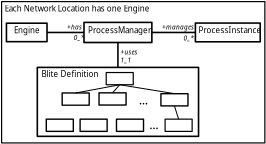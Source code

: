 <?xml version="1.0" encoding="UTF-8"?>
<dia:diagram xmlns:dia="http://www.lysator.liu.se/~alla/dia/">
  <dia:layer name="Background" visible="true">
    <dia:object type="Standard - Box" version="0" id="O0">
      <dia:attribute name="obj_pos">
        <dia:point val="0.408,4.096"/>
      </dia:attribute>
      <dia:attribute name="obj_bb">
        <dia:rectangle val="0.378,4.066;13.601,11.192"/>
      </dia:attribute>
      <dia:attribute name="elem_corner">
        <dia:point val="0.408,4.096"/>
      </dia:attribute>
      <dia:attribute name="elem_width">
        <dia:real val="13.163"/>
      </dia:attribute>
      <dia:attribute name="elem_height">
        <dia:real val="7.066"/>
      </dia:attribute>
      <dia:attribute name="border_width">
        <dia:real val="0.06"/>
      </dia:attribute>
      <dia:attribute name="show_background">
        <dia:boolean val="false"/>
      </dia:attribute>
      <dia:attribute name="corner_radius">
        <dia:real val="1.175e-38"/>
      </dia:attribute>
    </dia:object>
    <dia:object type="Standard - Text" version="1" id="O1">
      <dia:attribute name="obj_pos">
        <dia:point val="0.561,4.593"/>
      </dia:attribute>
      <dia:attribute name="obj_bb">
        <dia:rectangle val="0.561,4.253;7.646,4.841"/>
      </dia:attribute>
      <dia:attribute name="text">
        <dia:composite type="text">
          <dia:attribute name="string">
            <dia:string>#Each Network Location has one Engine#</dia:string>
          </dia:attribute>
          <dia:attribute name="font">
            <dia:font family="sans" style="0" name="Helvetica"/>
          </dia:attribute>
          <dia:attribute name="height">
            <dia:real val="0.5"/>
          </dia:attribute>
          <dia:attribute name="pos">
            <dia:point val="0.561,4.593"/>
          </dia:attribute>
          <dia:attribute name="color">
            <dia:color val="#000000"/>
          </dia:attribute>
          <dia:attribute name="alignment">
            <dia:enum val="0"/>
          </dia:attribute>
        </dia:composite>
      </dia:attribute>
      <dia:attribute name="valign">
        <dia:enum val="3"/>
      </dia:attribute>
    </dia:object>
    <dia:object type="Standard - Text" version="1" id="O2">
      <dia:attribute name="obj_pos">
        <dia:point val="3.673,5.489"/>
      </dia:attribute>
      <dia:attribute name="obj_bb">
        <dia:rectangle val="3.673,5.216;4.436,5.686"/>
      </dia:attribute>
      <dia:attribute name="text">
        <dia:composite type="text">
          <dia:attribute name="string">
            <dia:string>#+has#</dia:string>
          </dia:attribute>
          <dia:attribute name="font">
            <dia:font family="sans" style="8" name="Helvetica-Oblique"/>
          </dia:attribute>
          <dia:attribute name="height">
            <dia:real val="0.4"/>
          </dia:attribute>
          <dia:attribute name="pos">
            <dia:point val="3.673,5.489"/>
          </dia:attribute>
          <dia:attribute name="color">
            <dia:color val="#000000"/>
          </dia:attribute>
          <dia:attribute name="alignment">
            <dia:enum val="0"/>
          </dia:attribute>
        </dia:composite>
      </dia:attribute>
      <dia:attribute name="valign">
        <dia:enum val="3"/>
      </dia:attribute>
    </dia:object>
    <dia:object type="Standard - Text" version="1" id="O3">
      <dia:attribute name="obj_pos">
        <dia:point val="8.426,5.493"/>
      </dia:attribute>
      <dia:attribute name="obj_bb">
        <dia:rectangle val="8.426,5.221;10.018,5.691"/>
      </dia:attribute>
      <dia:attribute name="text">
        <dia:composite type="text">
          <dia:attribute name="string">
            <dia:string>#+manages#</dia:string>
          </dia:attribute>
          <dia:attribute name="font">
            <dia:font family="sans" style="8" name="Helvetica-Oblique"/>
          </dia:attribute>
          <dia:attribute name="height">
            <dia:real val="0.4"/>
          </dia:attribute>
          <dia:attribute name="pos">
            <dia:point val="8.426,5.493"/>
          </dia:attribute>
          <dia:attribute name="color">
            <dia:color val="#000000"/>
          </dia:attribute>
          <dia:attribute name="alignment">
            <dia:enum val="0"/>
          </dia:attribute>
        </dia:composite>
      </dia:attribute>
      <dia:attribute name="valign">
        <dia:enum val="3"/>
      </dia:attribute>
    </dia:object>
    <dia:object type="Standard - Text" version="1" id="O4">
      <dia:attribute name="obj_pos">
        <dia:point val="4.013,6.019"/>
      </dia:attribute>
      <dia:attribute name="obj_bb">
        <dia:rectangle val="4.013,5.746;4.488,6.216"/>
      </dia:attribute>
      <dia:attribute name="text">
        <dia:composite type="text">
          <dia:attribute name="string">
            <dia:string>#0_*#</dia:string>
          </dia:attribute>
          <dia:attribute name="font">
            <dia:font family="sans" style="8" name="Helvetica-Oblique"/>
          </dia:attribute>
          <dia:attribute name="height">
            <dia:real val="0.4"/>
          </dia:attribute>
          <dia:attribute name="pos">
            <dia:point val="4.013,6.019"/>
          </dia:attribute>
          <dia:attribute name="color">
            <dia:color val="#000000"/>
          </dia:attribute>
          <dia:attribute name="alignment">
            <dia:enum val="0"/>
          </dia:attribute>
        </dia:composite>
      </dia:attribute>
      <dia:attribute name="valign">
        <dia:enum val="3"/>
      </dia:attribute>
    </dia:object>
    <dia:object type="Standard - Text" version="1" id="O5">
      <dia:attribute name="obj_pos">
        <dia:point val="9.505,6.037"/>
      </dia:attribute>
      <dia:attribute name="obj_bb">
        <dia:rectangle val="9.505,5.764;9.98,6.234"/>
      </dia:attribute>
      <dia:attribute name="text">
        <dia:composite type="text">
          <dia:attribute name="string">
            <dia:string>#0_*#</dia:string>
          </dia:attribute>
          <dia:attribute name="font">
            <dia:font family="sans" style="8" name="Helvetica-Oblique"/>
          </dia:attribute>
          <dia:attribute name="height">
            <dia:real val="0.4"/>
          </dia:attribute>
          <dia:attribute name="pos">
            <dia:point val="9.505,6.037"/>
          </dia:attribute>
          <dia:attribute name="color">
            <dia:color val="#000000"/>
          </dia:attribute>
          <dia:attribute name="alignment">
            <dia:enum val="0"/>
          </dia:attribute>
        </dia:composite>
      </dia:attribute>
      <dia:attribute name="valign">
        <dia:enum val="3"/>
      </dia:attribute>
    </dia:object>
    <dia:object type="Standard - Text" version="1" id="O6">
      <dia:attribute name="obj_pos">
        <dia:point val="6.349,6.743"/>
      </dia:attribute>
      <dia:attribute name="obj_bb">
        <dia:rectangle val="6.349,6.471;7.264,7.341"/>
      </dia:attribute>
      <dia:attribute name="text">
        <dia:composite type="text">
          <dia:attribute name="string">
            <dia:string>#+uses
1_1#</dia:string>
          </dia:attribute>
          <dia:attribute name="font">
            <dia:font family="sans" style="8" name="Helvetica-Oblique"/>
          </dia:attribute>
          <dia:attribute name="height">
            <dia:real val="0.4"/>
          </dia:attribute>
          <dia:attribute name="pos">
            <dia:point val="6.349,6.743"/>
          </dia:attribute>
          <dia:attribute name="color">
            <dia:color val="#000000"/>
          </dia:attribute>
          <dia:attribute name="alignment">
            <dia:enum val="0"/>
          </dia:attribute>
        </dia:composite>
      </dia:attribute>
      <dia:attribute name="valign">
        <dia:enum val="3"/>
      </dia:attribute>
    </dia:object>
    <dia:object type="Standard - Line" version="0" id="O7">
      <dia:attribute name="obj_pos">
        <dia:point val="3.318,9.974"/>
      </dia:attribute>
      <dia:attribute name="obj_bb">
        <dia:rectangle val="3.283,9.241;4.147,10.009"/>
      </dia:attribute>
      <dia:attribute name="conn_endpoints">
        <dia:point val="3.318,9.974"/>
        <dia:point val="4.112,9.276"/>
      </dia:attribute>
      <dia:attribute name="numcp">
        <dia:int val="1"/>
      </dia:attribute>
      <dia:attribute name="line_width">
        <dia:real val="0.05"/>
      </dia:attribute>
      <dia:connections>
        <dia:connection handle="0" to="O27" connection="1"/>
        <dia:connection handle="1" to="O24" connection="6"/>
      </dia:connections>
    </dia:object>
    <dia:object type="Standard - Line" version="0" id="O8">
      <dia:attribute name="obj_pos">
        <dia:point val="5.956,9.269"/>
      </dia:attribute>
      <dia:attribute name="obj_bb">
        <dia:rectangle val="4.975,9.234;5.991,10.009"/>
      </dia:attribute>
      <dia:attribute name="conn_endpoints">
        <dia:point val="5.956,9.269"/>
        <dia:point val="5.009,9.974"/>
      </dia:attribute>
      <dia:attribute name="numcp">
        <dia:int val="1"/>
      </dia:attribute>
      <dia:attribute name="line_width">
        <dia:real val="0.05"/>
      </dia:attribute>
      <dia:connections>
        <dia:connection handle="0" to="O25" connection="6"/>
        <dia:connection handle="1" to="O28" connection="1"/>
      </dia:connections>
    </dia:object>
    <dia:object type="Standard - Line" version="0" id="O9">
      <dia:attribute name="obj_pos">
        <dia:point val="5.956,9.269"/>
      </dia:attribute>
      <dia:attribute name="obj_bb">
        <dia:rectangle val="5.921,9.234;6.864,10.009"/>
      </dia:attribute>
      <dia:attribute name="conn_endpoints">
        <dia:point val="5.956,9.269"/>
        <dia:point val="6.828,9.974"/>
      </dia:attribute>
      <dia:attribute name="numcp">
        <dia:int val="1"/>
      </dia:attribute>
      <dia:attribute name="line_width">
        <dia:real val="0.05"/>
      </dia:attribute>
      <dia:connections>
        <dia:connection handle="0" to="O25" connection="6"/>
        <dia:connection handle="1" to="O29" connection="1"/>
      </dia:connections>
    </dia:object>
    <dia:object type="Standard - Text" version="1" id="O10">
      <dia:attribute name="obj_pos">
        <dia:point val="6.819,8.076"/>
      </dia:attribute>
      <dia:attribute name="obj_bb">
        <dia:rectangle val="6.819,7.804;7.654,8.274"/>
      </dia:attribute>
      <dia:attribute name="text">
        <dia:composite type="text">
          <dia:attribute name="string">
            <dia:string>#(AST)#</dia:string>
          </dia:attribute>
          <dia:attribute name="font">
            <dia:font family="serif" style="0" name="Times-Roman"/>
          </dia:attribute>
          <dia:attribute name="height">
            <dia:real val="0.4"/>
          </dia:attribute>
          <dia:attribute name="pos">
            <dia:point val="6.819,8.076"/>
          </dia:attribute>
          <dia:attribute name="color">
            <dia:color val="#000000"/>
          </dia:attribute>
          <dia:attribute name="alignment">
            <dia:enum val="0"/>
          </dia:attribute>
        </dia:composite>
      </dia:attribute>
      <dia:attribute name="valign">
        <dia:enum val="3"/>
      </dia:attribute>
    </dia:object>
    <dia:object type="Standard - Text" version="1" id="O11">
      <dia:attribute name="obj_pos">
        <dia:point val="2.372,7.667"/>
      </dia:attribute>
      <dia:attribute name="obj_bb">
        <dia:rectangle val="2.372,7.267;2.372,8.467"/>
      </dia:attribute>
      <dia:attribute name="text">
        <dia:composite type="text">
          <dia:attribute name="string">
            <dia:string>##</dia:string>
          </dia:attribute>
          <dia:attribute name="font">
            <dia:font family="sans" style="0" name="Helvetica"/>
          </dia:attribute>
          <dia:attribute name="height">
            <dia:real val="0.8"/>
          </dia:attribute>
          <dia:attribute name="pos">
            <dia:point val="2.372,7.667"/>
          </dia:attribute>
          <dia:attribute name="color">
            <dia:color val="#000000"/>
          </dia:attribute>
          <dia:attribute name="alignment">
            <dia:enum val="0"/>
          </dia:attribute>
        </dia:composite>
      </dia:attribute>
      <dia:attribute name="valign">
        <dia:enum val="3"/>
      </dia:attribute>
    </dia:object>
    <dia:group>
      <dia:object type="Standard - Box" version="0" id="O12">
        <dia:attribute name="obj_pos">
          <dia:point val="0.65,5.177"/>
        </dia:attribute>
        <dia:attribute name="obj_bb">
          <dia:rectangle val="0.61,5.137;2.719,6.138"/>
        </dia:attribute>
        <dia:attribute name="elem_corner">
          <dia:point val="0.65,5.177"/>
        </dia:attribute>
        <dia:attribute name="elem_width">
          <dia:real val="2.029"/>
        </dia:attribute>
        <dia:attribute name="elem_height">
          <dia:real val="0.922"/>
        </dia:attribute>
        <dia:attribute name="border_width">
          <dia:real val="0.08"/>
        </dia:attribute>
        <dia:attribute name="show_background">
          <dia:boolean val="true"/>
        </dia:attribute>
        <dia:attribute name="corner_radius">
          <dia:real val="1.175e-38"/>
        </dia:attribute>
      </dia:object>
      <dia:object type="Standard - Text" version="1" id="O13">
        <dia:attribute name="obj_pos">
          <dia:point val="1.034,5.679"/>
        </dia:attribute>
        <dia:attribute name="obj_bb">
          <dia:rectangle val="1.034,5.339;2.284,5.926"/>
        </dia:attribute>
        <dia:attribute name="text">
          <dia:composite type="text">
            <dia:attribute name="string">
              <dia:string>#Engine#</dia:string>
            </dia:attribute>
            <dia:attribute name="font">
              <dia:font family="sans" style="0" name="Helvetica"/>
            </dia:attribute>
            <dia:attribute name="height">
              <dia:real val="0.5"/>
            </dia:attribute>
            <dia:attribute name="pos">
              <dia:point val="1.034,5.679"/>
            </dia:attribute>
            <dia:attribute name="color">
              <dia:color val="#000000"/>
            </dia:attribute>
            <dia:attribute name="alignment">
              <dia:enum val="0"/>
            </dia:attribute>
          </dia:composite>
        </dia:attribute>
        <dia:attribute name="valign">
          <dia:enum val="3"/>
        </dia:attribute>
      </dia:object>
    </dia:group>
    <dia:group>
      <dia:object type="Standard - Box" version="0" id="O14">
        <dia:attribute name="obj_pos">
          <dia:point val="4.528,5.135"/>
        </dia:attribute>
        <dia:attribute name="obj_bb">
          <dia:rectangle val="4.488,5.095;7.961,6.181"/>
        </dia:attribute>
        <dia:attribute name="elem_corner">
          <dia:point val="4.528,5.135"/>
        </dia:attribute>
        <dia:attribute name="elem_width">
          <dia:real val="3.393"/>
        </dia:attribute>
        <dia:attribute name="elem_height">
          <dia:real val="1.006"/>
        </dia:attribute>
        <dia:attribute name="border_width">
          <dia:real val="0.08"/>
        </dia:attribute>
        <dia:attribute name="show_background">
          <dia:boolean val="true"/>
        </dia:attribute>
        <dia:attribute name="corner_radius">
          <dia:real val="1.175e-38"/>
        </dia:attribute>
      </dia:object>
      <dia:object type="Standard - Text" version="1" id="O15">
        <dia:attribute name="obj_pos">
          <dia:point val="4.729,5.679"/>
        </dia:attribute>
        <dia:attribute name="obj_bb">
          <dia:rectangle val="4.729,5.339;7.709,5.926"/>
        </dia:attribute>
        <dia:attribute name="text">
          <dia:composite type="text">
            <dia:attribute name="string">
              <dia:string>#ProcessManager#</dia:string>
            </dia:attribute>
            <dia:attribute name="font">
              <dia:font family="sans" style="0" name="Helvetica"/>
            </dia:attribute>
            <dia:attribute name="height">
              <dia:real val="0.5"/>
            </dia:attribute>
            <dia:attribute name="pos">
              <dia:point val="4.729,5.679"/>
            </dia:attribute>
            <dia:attribute name="color">
              <dia:color val="#000000"/>
            </dia:attribute>
            <dia:attribute name="alignment">
              <dia:enum val="0"/>
            </dia:attribute>
          </dia:composite>
        </dia:attribute>
        <dia:attribute name="valign">
          <dia:enum val="3"/>
        </dia:attribute>
      </dia:object>
    </dia:group>
    <dia:group>
      <dia:object type="Standard - Box" version="0" id="O16">
        <dia:attribute name="obj_pos">
          <dia:point val="10.098,5.169"/>
        </dia:attribute>
        <dia:attribute name="obj_bb">
          <dia:rectangle val="10.058,5.129;13.377,6.146"/>
        </dia:attribute>
        <dia:attribute name="elem_corner">
          <dia:point val="10.098,5.169"/>
        </dia:attribute>
        <dia:attribute name="elem_width">
          <dia:real val="3.24"/>
        </dia:attribute>
        <dia:attribute name="elem_height">
          <dia:real val="0.937"/>
        </dia:attribute>
        <dia:attribute name="border_width">
          <dia:real val="0.08"/>
        </dia:attribute>
        <dia:attribute name="show_background">
          <dia:boolean val="true"/>
        </dia:attribute>
        <dia:attribute name="corner_radius">
          <dia:real val="1.175e-38"/>
        </dia:attribute>
      </dia:object>
      <dia:object type="Standard - Text" version="1" id="O17">
        <dia:attribute name="obj_pos">
          <dia:point val="10.247,5.679"/>
        </dia:attribute>
        <dia:attribute name="obj_bb">
          <dia:rectangle val="10.247,5.339;13.177,5.926"/>
        </dia:attribute>
        <dia:attribute name="text">
          <dia:composite type="text">
            <dia:attribute name="string">
              <dia:string>#ProcessInstance#</dia:string>
            </dia:attribute>
            <dia:attribute name="font">
              <dia:font family="sans" style="0" name="Helvetica"/>
            </dia:attribute>
            <dia:attribute name="height">
              <dia:real val="0.5"/>
            </dia:attribute>
            <dia:attribute name="pos">
              <dia:point val="10.247,5.679"/>
            </dia:attribute>
            <dia:attribute name="color">
              <dia:color val="#000000"/>
            </dia:attribute>
            <dia:attribute name="alignment">
              <dia:enum val="0"/>
            </dia:attribute>
          </dia:composite>
        </dia:attribute>
        <dia:attribute name="valign">
          <dia:enum val="3"/>
        </dia:attribute>
      </dia:object>
    </dia:group>
    <dia:object type="Standard - Line" version="0" id="O18">
      <dia:attribute name="obj_pos">
        <dia:point val="2.679,5.638"/>
      </dia:attribute>
      <dia:attribute name="obj_bb">
        <dia:rectangle val="2.639,5.598;4.568,5.678"/>
      </dia:attribute>
      <dia:attribute name="conn_endpoints">
        <dia:point val="2.679,5.638"/>
        <dia:point val="4.528,5.638"/>
      </dia:attribute>
      <dia:attribute name="numcp">
        <dia:int val="1"/>
      </dia:attribute>
      <dia:attribute name="line_width">
        <dia:real val="0.08"/>
      </dia:attribute>
      <dia:connections>
        <dia:connection handle="0" to="O12" connection="4"/>
        <dia:connection handle="1" to="O14" connection="3"/>
      </dia:connections>
    </dia:object>
    <dia:object type="Standard - Line" version="0" id="O19">
      <dia:attribute name="obj_pos">
        <dia:point val="7.921,5.638"/>
      </dia:attribute>
      <dia:attribute name="obj_bb">
        <dia:rectangle val="7.881,5.598;10.138,5.678"/>
      </dia:attribute>
      <dia:attribute name="conn_endpoints">
        <dia:point val="7.921,5.638"/>
        <dia:point val="10.098,5.638"/>
      </dia:attribute>
      <dia:attribute name="numcp">
        <dia:int val="1"/>
      </dia:attribute>
      <dia:attribute name="line_width">
        <dia:real val="0.08"/>
      </dia:attribute>
      <dia:connections>
        <dia:connection handle="0" to="O14" connection="4"/>
        <dia:connection handle="1" to="O16" connection="3"/>
      </dia:connections>
    </dia:object>
    <dia:object type="Standard - Line" version="0" id="O20">
      <dia:attribute name="obj_pos">
        <dia:point val="6.224,7.387"/>
      </dia:attribute>
      <dia:attribute name="obj_bb">
        <dia:rectangle val="6.184,6.101;6.264,7.427"/>
      </dia:attribute>
      <dia:attribute name="conn_endpoints">
        <dia:point val="6.224,7.387"/>
        <dia:point val="6.224,6.141"/>
      </dia:attribute>
      <dia:attribute name="numcp">
        <dia:int val="1"/>
      </dia:attribute>
      <dia:attribute name="line_width">
        <dia:real val="0.08"/>
      </dia:attribute>
      <dia:connections>
        <dia:connection handle="0" to="O21" connection="1"/>
        <dia:connection handle="1" to="O14" connection="6"/>
      </dia:connections>
    </dia:object>
    <dia:group>
      <dia:object type="Standard - Box" version="0" id="O21">
        <dia:attribute name="obj_pos">
          <dia:point val="2.194,7.387"/>
        </dia:attribute>
        <dia:attribute name="obj_bb">
          <dia:rectangle val="2.154,7.347;10.295,10.871"/>
        </dia:attribute>
        <dia:attribute name="elem_corner">
          <dia:point val="2.194,7.387"/>
        </dia:attribute>
        <dia:attribute name="elem_width">
          <dia:real val="8.061"/>
        </dia:attribute>
        <dia:attribute name="elem_height">
          <dia:real val="3.444"/>
        </dia:attribute>
        <dia:attribute name="border_width">
          <dia:real val="0.08"/>
        </dia:attribute>
        <dia:attribute name="show_background">
          <dia:boolean val="true"/>
        </dia:attribute>
        <dia:attribute name="corner_radius">
          <dia:real val="1.175e-38"/>
        </dia:attribute>
      </dia:object>
      <dia:object type="Standard - Text" version="1" id="O22">
        <dia:attribute name="obj_pos">
          <dia:point val="2.398,7.871"/>
        </dia:attribute>
        <dia:attribute name="obj_bb">
          <dia:rectangle val="2.398,7.531;5.1,8.119"/>
        </dia:attribute>
        <dia:attribute name="text">
          <dia:composite type="text">
            <dia:attribute name="string">
              <dia:string>#Blite Definition#</dia:string>
            </dia:attribute>
            <dia:attribute name="font">
              <dia:font family="sans" style="0" name="Helvetica"/>
            </dia:attribute>
            <dia:attribute name="height">
              <dia:real val="0.5"/>
            </dia:attribute>
            <dia:attribute name="pos">
              <dia:point val="2.398,7.871"/>
            </dia:attribute>
            <dia:attribute name="color">
              <dia:color val="#000000"/>
            </dia:attribute>
            <dia:attribute name="alignment">
              <dia:enum val="0"/>
            </dia:attribute>
          </dia:composite>
        </dia:attribute>
        <dia:attribute name="valign">
          <dia:enum val="3"/>
        </dia:attribute>
      </dia:object>
      <dia:object type="Standard - Box" version="0" id="O23">
        <dia:attribute name="obj_pos">
          <dia:point val="5.638,7.642"/>
        </dia:attribute>
        <dia:attribute name="obj_bb">
          <dia:rectangle val="5.608,7.612;7.02,8.284"/>
        </dia:attribute>
        <dia:attribute name="elem_corner">
          <dia:point val="5.638,7.642"/>
        </dia:attribute>
        <dia:attribute name="elem_width">
          <dia:real val="1.352"/>
        </dia:attribute>
        <dia:attribute name="elem_height">
          <dia:real val="0.612"/>
        </dia:attribute>
        <dia:attribute name="border_width">
          <dia:real val="0.06"/>
        </dia:attribute>
        <dia:attribute name="show_background">
          <dia:boolean val="true"/>
        </dia:attribute>
        <dia:attribute name="corner_radius">
          <dia:real val="1.175e-38"/>
        </dia:attribute>
      </dia:object>
      <dia:object type="Standard - Box" version="0" id="O24">
        <dia:attribute name="obj_pos">
          <dia:point val="3.436,8.664"/>
        </dia:attribute>
        <dia:attribute name="obj_bb">
          <dia:rectangle val="3.401,8.629;4.823,9.311"/>
        </dia:attribute>
        <dia:attribute name="elem_corner">
          <dia:point val="3.436,8.664"/>
        </dia:attribute>
        <dia:attribute name="elem_width">
          <dia:real val="1.352"/>
        </dia:attribute>
        <dia:attribute name="elem_height">
          <dia:real val="0.612"/>
        </dia:attribute>
        <dia:attribute name="border_width">
          <dia:real val="0.07"/>
        </dia:attribute>
        <dia:attribute name="show_background">
          <dia:boolean val="true"/>
        </dia:attribute>
        <dia:attribute name="corner_radius">
          <dia:real val="1.175e-38"/>
        </dia:attribute>
      </dia:object>
      <dia:object type="Standard - Box" version="0" id="O25">
        <dia:attribute name="obj_pos">
          <dia:point val="5.28,8.656"/>
        </dia:attribute>
        <dia:attribute name="obj_bb">
          <dia:rectangle val="5.245,8.621;6.667,9.304"/>
        </dia:attribute>
        <dia:attribute name="elem_corner">
          <dia:point val="5.28,8.656"/>
        </dia:attribute>
        <dia:attribute name="elem_width">
          <dia:real val="1.352"/>
        </dia:attribute>
        <dia:attribute name="elem_height">
          <dia:real val="0.612"/>
        </dia:attribute>
        <dia:attribute name="border_width">
          <dia:real val="0.07"/>
        </dia:attribute>
        <dia:attribute name="show_background">
          <dia:boolean val="true"/>
        </dia:attribute>
        <dia:attribute name="corner_radius">
          <dia:real val="1.175e-38"/>
        </dia:attribute>
      </dia:object>
      <dia:object type="Standard - Box" version="0" id="O26">
        <dia:attribute name="obj_pos">
          <dia:point val="8.374,8.7"/>
        </dia:attribute>
        <dia:attribute name="obj_bb">
          <dia:rectangle val="8.339,8.665;9.761,9.347"/>
        </dia:attribute>
        <dia:attribute name="elem_corner">
          <dia:point val="8.374,8.7"/>
        </dia:attribute>
        <dia:attribute name="elem_width">
          <dia:real val="1.352"/>
        </dia:attribute>
        <dia:attribute name="elem_height">
          <dia:real val="0.612"/>
        </dia:attribute>
        <dia:attribute name="border_width">
          <dia:real val="0.07"/>
        </dia:attribute>
        <dia:attribute name="show_background">
          <dia:boolean val="true"/>
        </dia:attribute>
        <dia:attribute name="corner_radius">
          <dia:real val="1.175e-38"/>
        </dia:attribute>
      </dia:object>
      <dia:object type="Standard - Box" version="0" id="O27">
        <dia:attribute name="obj_pos">
          <dia:point val="2.642,9.974"/>
        </dia:attribute>
        <dia:attribute name="obj_bb">
          <dia:rectangle val="2.607,9.939;4.029,10.621"/>
        </dia:attribute>
        <dia:attribute name="elem_corner">
          <dia:point val="2.642,9.974"/>
        </dia:attribute>
        <dia:attribute name="elem_width">
          <dia:real val="1.352"/>
        </dia:attribute>
        <dia:attribute name="elem_height">
          <dia:real val="0.612"/>
        </dia:attribute>
        <dia:attribute name="border_width">
          <dia:real val="0.07"/>
        </dia:attribute>
        <dia:attribute name="show_background">
          <dia:boolean val="true"/>
        </dia:attribute>
        <dia:attribute name="corner_radius">
          <dia:real val="1.175e-38"/>
        </dia:attribute>
      </dia:object>
      <dia:object type="Standard - Box" version="0" id="O28">
        <dia:attribute name="obj_pos">
          <dia:point val="4.333,9.974"/>
        </dia:attribute>
        <dia:attribute name="obj_bb">
          <dia:rectangle val="4.298,9.939;5.721,10.621"/>
        </dia:attribute>
        <dia:attribute name="elem_corner">
          <dia:point val="4.333,9.974"/>
        </dia:attribute>
        <dia:attribute name="elem_width">
          <dia:real val="1.352"/>
        </dia:attribute>
        <dia:attribute name="elem_height">
          <dia:real val="0.612"/>
        </dia:attribute>
        <dia:attribute name="border_width">
          <dia:real val="0.07"/>
        </dia:attribute>
        <dia:attribute name="show_background">
          <dia:boolean val="true"/>
        </dia:attribute>
        <dia:attribute name="corner_radius">
          <dia:real val="1.175e-38"/>
        </dia:attribute>
      </dia:object>
      <dia:object type="Standard - Box" version="0" id="O29">
        <dia:attribute name="obj_pos">
          <dia:point val="6.152,9.974"/>
        </dia:attribute>
        <dia:attribute name="obj_bb">
          <dia:rectangle val="6.117,9.939;7.539,10.621"/>
        </dia:attribute>
        <dia:attribute name="elem_corner">
          <dia:point val="6.152,9.974"/>
        </dia:attribute>
        <dia:attribute name="elem_width">
          <dia:real val="1.352"/>
        </dia:attribute>
        <dia:attribute name="elem_height">
          <dia:real val="0.612"/>
        </dia:attribute>
        <dia:attribute name="border_width">
          <dia:real val="0.07"/>
        </dia:attribute>
        <dia:attribute name="show_background">
          <dia:boolean val="true"/>
        </dia:attribute>
        <dia:attribute name="corner_radius">
          <dia:real val="1.175e-38"/>
        </dia:attribute>
      </dia:object>
      <dia:object type="Standard - Box" version="0" id="O30">
        <dia:attribute name="obj_pos">
          <dia:point val="8.583,9.974"/>
        </dia:attribute>
        <dia:attribute name="obj_bb">
          <dia:rectangle val="8.553,9.944;9.966,10.616"/>
        </dia:attribute>
        <dia:attribute name="elem_corner">
          <dia:point val="8.583,9.974"/>
        </dia:attribute>
        <dia:attribute name="elem_width">
          <dia:real val="1.352"/>
        </dia:attribute>
        <dia:attribute name="elem_height">
          <dia:real val="0.612"/>
        </dia:attribute>
        <dia:attribute name="border_width">
          <dia:real val="0.06"/>
        </dia:attribute>
        <dia:attribute name="show_background">
          <dia:boolean val="true"/>
        </dia:attribute>
        <dia:attribute name="corner_radius">
          <dia:real val="1.175e-38"/>
        </dia:attribute>
      </dia:object>
      <dia:object type="Standard - Line" version="0" id="O31">
        <dia:attribute name="obj_pos">
          <dia:point val="4.112,8.664"/>
        </dia:attribute>
        <dia:attribute name="obj_bb">
          <dia:rectangle val="4.082,8.225;6.343,8.693"/>
        </dia:attribute>
        <dia:attribute name="conn_endpoints">
          <dia:point val="4.112,8.664"/>
          <dia:point val="6.314,8.254"/>
        </dia:attribute>
        <dia:attribute name="numcp">
          <dia:int val="1"/>
        </dia:attribute>
        <dia:attribute name="line_width">
          <dia:real val="0.05"/>
        </dia:attribute>
        <dia:connections>
          <dia:connection handle="0" to="O24" connection="1"/>
          <dia:connection handle="1" to="O23" connection="6"/>
        </dia:connections>
      </dia:object>
      <dia:object type="Standard - Line" version="0" id="O32">
        <dia:attribute name="obj_pos">
          <dia:point val="5.956,8.656"/>
        </dia:attribute>
        <dia:attribute name="obj_bb">
          <dia:rectangle val="5.921,8.219;6.349,8.692"/>
        </dia:attribute>
        <dia:attribute name="conn_endpoints">
          <dia:point val="5.956,8.656"/>
          <dia:point val="6.314,8.254"/>
        </dia:attribute>
        <dia:attribute name="numcp">
          <dia:int val="1"/>
        </dia:attribute>
        <dia:attribute name="line_width">
          <dia:real val="0.05"/>
        </dia:attribute>
        <dia:connections>
          <dia:connection handle="0" to="O25" connection="1"/>
          <dia:connection handle="1" to="O23" connection="6"/>
        </dia:connections>
      </dia:object>
      <dia:object type="Standard - Line" version="0" id="O33">
        <dia:attribute name="obj_pos">
          <dia:point val="9.05,8.7"/>
        </dia:attribute>
        <dia:attribute name="obj_bb">
          <dia:rectangle val="6.285,8.225;9.079,8.728"/>
        </dia:attribute>
        <dia:attribute name="conn_endpoints">
          <dia:point val="9.05,8.7"/>
          <dia:point val="6.314,8.254"/>
        </dia:attribute>
        <dia:attribute name="numcp">
          <dia:int val="1"/>
        </dia:attribute>
        <dia:attribute name="line_width">
          <dia:real val="0.05"/>
        </dia:attribute>
        <dia:connections>
          <dia:connection handle="0" to="O26" connection="1"/>
          <dia:connection handle="1" to="O23" connection="6"/>
        </dia:connections>
      </dia:object>
      <dia:object type="Standard - Line" version="0" id="O34">
        <dia:attribute name="obj_pos">
          <dia:point val="9.05,9.312"/>
        </dia:attribute>
        <dia:attribute name="obj_bb">
          <dia:rectangle val="9.019,9.281;9.291,10.005"/>
        </dia:attribute>
        <dia:attribute name="conn_endpoints">
          <dia:point val="9.05,9.312"/>
          <dia:point val="9.259,9.974"/>
        </dia:attribute>
        <dia:attribute name="numcp">
          <dia:int val="1"/>
        </dia:attribute>
        <dia:attribute name="line_width">
          <dia:real val="0.05"/>
        </dia:attribute>
        <dia:connections>
          <dia:connection handle="0" to="O26" connection="6"/>
          <dia:connection handle="1" to="O30" connection="1"/>
        </dia:connections>
      </dia:object>
      <dia:object type="Standard - Text" version="1" id="O35">
        <dia:attribute name="obj_pos">
          <dia:point val="7.27,9.236"/>
        </dia:attribute>
        <dia:attribute name="obj_bb">
          <dia:rectangle val="7.27,8.694;7.825,9.634"/>
        </dia:attribute>
        <dia:attribute name="text">
          <dia:composite type="text">
            <dia:attribute name="string">
              <dia:string>#...#</dia:string>
            </dia:attribute>
            <dia:attribute name="font">
              <dia:font family="sans" style="0" name="Helvetica"/>
            </dia:attribute>
            <dia:attribute name="height">
              <dia:real val="0.8"/>
            </dia:attribute>
            <dia:attribute name="pos">
              <dia:point val="7.27,9.236"/>
            </dia:attribute>
            <dia:attribute name="color">
              <dia:color val="#000000"/>
            </dia:attribute>
            <dia:attribute name="alignment">
              <dia:enum val="0"/>
            </dia:attribute>
          </dia:composite>
        </dia:attribute>
        <dia:attribute name="valign">
          <dia:enum val="3"/>
        </dia:attribute>
      </dia:object>
      <dia:object type="Standard - Text" version="1" id="O36">
        <dia:attribute name="obj_pos">
          <dia:point val="7.788,10.473"/>
        </dia:attribute>
        <dia:attribute name="obj_bb">
          <dia:rectangle val="7.788,9.93;8.343,10.87"/>
        </dia:attribute>
        <dia:attribute name="text">
          <dia:composite type="text">
            <dia:attribute name="string">
              <dia:string>#...#</dia:string>
            </dia:attribute>
            <dia:attribute name="font">
              <dia:font family="sans" style="0" name="Helvetica"/>
            </dia:attribute>
            <dia:attribute name="height">
              <dia:real val="0.8"/>
            </dia:attribute>
            <dia:attribute name="pos">
              <dia:point val="7.788,10.473"/>
            </dia:attribute>
            <dia:attribute name="color">
              <dia:color val="#000000"/>
            </dia:attribute>
            <dia:attribute name="alignment">
              <dia:enum val="0"/>
            </dia:attribute>
          </dia:composite>
        </dia:attribute>
        <dia:attribute name="valign">
          <dia:enum val="3"/>
        </dia:attribute>
      </dia:object>
    </dia:group>
  </dia:layer>
</dia:diagram>
